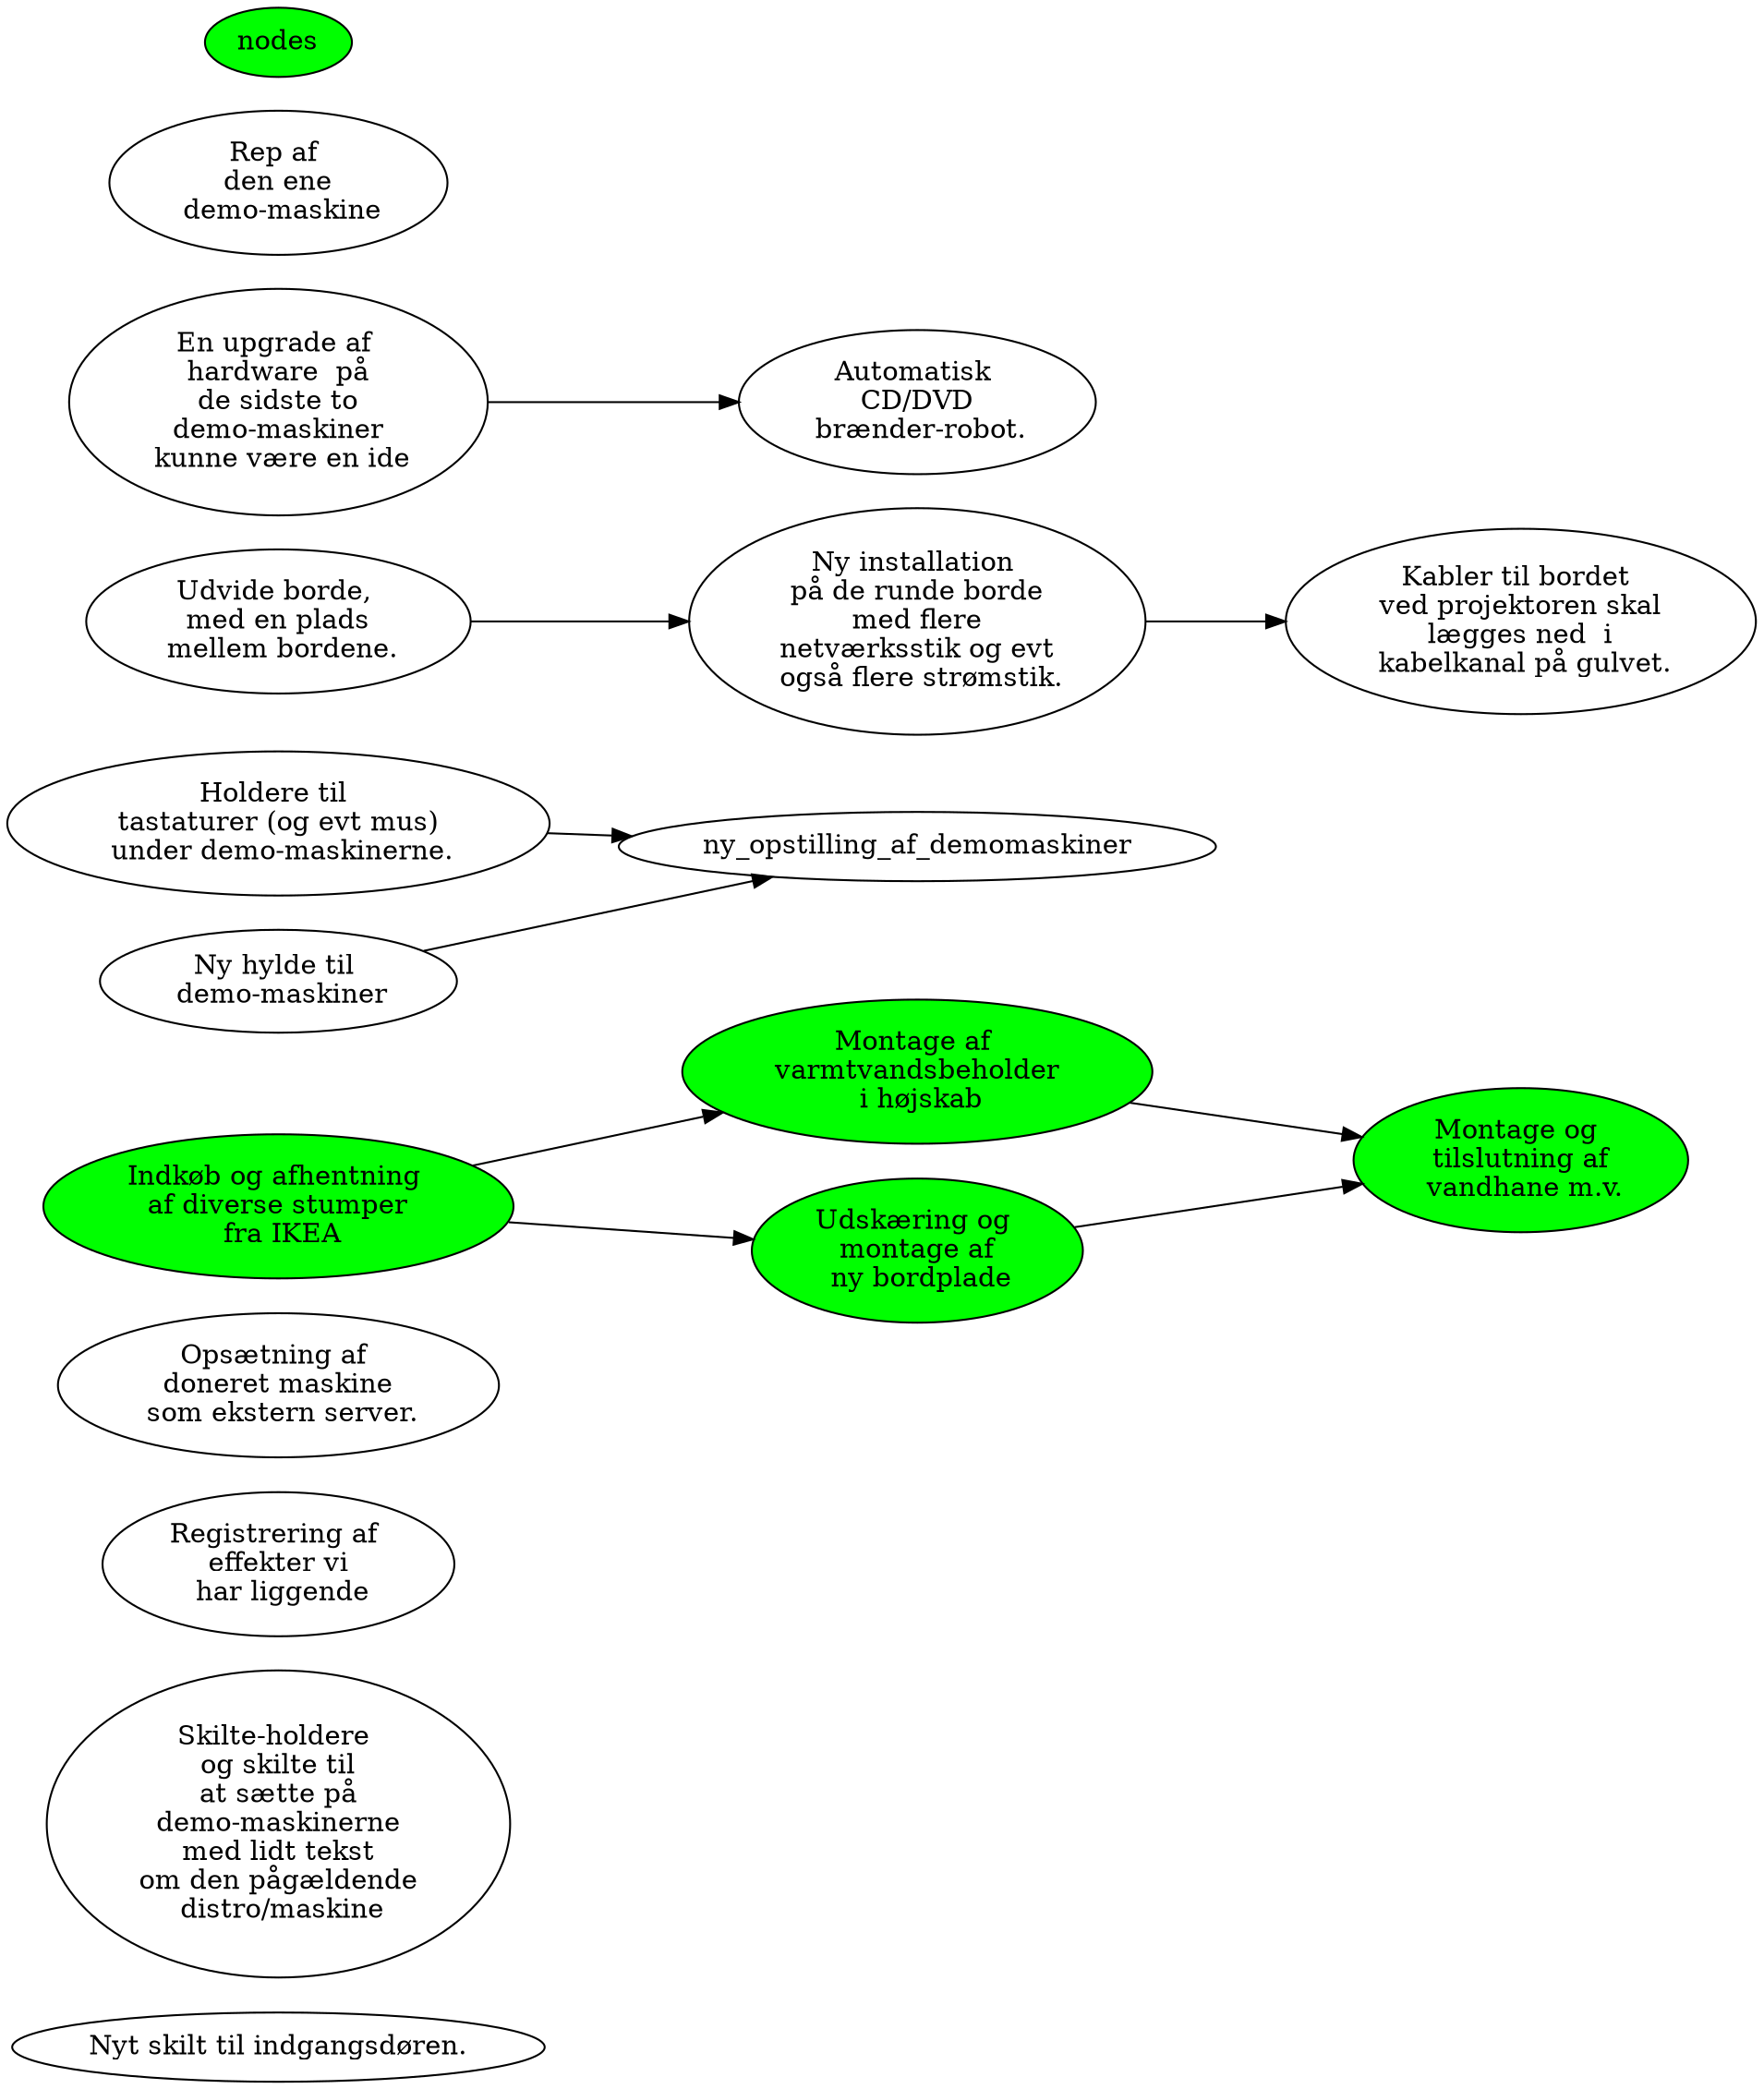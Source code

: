 digraph xxx {
    rankdir=LR;
    nyt_dørskilt [ label="Nyt skilt til indgangsdøren." ];
    skilteholdere [ label="Skilte-holdere \n og skilte til \n at sætte på \n demo-maskinerne \n med lidt tekst \n om den pågældende \n distro/maskine" ];
    registerer_udstyr [ label="Registrering af \n effekter vi \n har liggende" ];
    ny_bootserver [ label="Opsætning af \n doneret maskine \n som ekstern server." ];
    
    indkøb_hos_ikea -> {montage_af_varmtvandsbeholder,montage_af_ny_bordplade} -> montage_og_tilslutning_af_vandhane_mv;

    lav_keyboard_holdere [ label="Holdere til \n tastaturer (og evt mus) \n under demo-maskinerne." ];
    hylde_til_demomaskiner [ label="Ny hylde til \n demo-maskiner" ];
    {lav_keyboard_holdere,hylde_til_demomaskiner} -> ny_opstilling_af_demomaskiner;

    kabler_på_gulv [ label="Kabler til bordet \n ved projektoren skal \n lægges ned  i \n kabelkanal på gulvet." ];
    udvid_borde -> bord_instalationer -> kabler_på_gulv;

    upgrade_demomaskiner [ label="En upgrade af \n hardware  på \n de sidste to \n demo-maskiner \n kunne være en ide" ];
    rep_af_demomaskine [ label="Rep af \n den ene \n demo-maskine" ];
    cd_brænder [ label="Automatisk \n CD/DVD \n brænder-robot." ];
    upgrade_demomaskiner -> cd_brænder;
    
    nodes [ style=filled ];
    ////////////////////////////////////////////////////////////////////////////
    // Påbegyndt
    nodes [ fillcolor=yellow ];
    udvid_borde [ label="Udvide borde, \n med en plads \n mellem bordene." ];
    bord_instalationer [ label="Ny installation \n på de runde borde \n med flere \n netværksstik og evt \n også flere strømstik." ];
    ////////////////////////////////////////////////////////////////////////////
    // Afsluttet
    nodes [ fillcolor=green ];
    indkøb_hos_ikea [ label="Indkøb og afhentning \n af diverse stumper \n fra IKEA" style=filled fillcolor=green ];
    montage_af_varmtvandsbeholder [ label="Montage af \n varmtvandsbeholder \n i højskab" style=filled fillcolor=green ];
    montage_af_ny_bordplade [ label="Udskæring og \n montage af \n ny bordplade" style=filled fillcolor=green ];
    montage_og_tilslutning_af_vandhane_mv [ label="Montage og \n tilslutning af \n vandhane m.v." style=filled fillcolor=green ];
}
